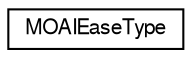 digraph G
{
  edge [fontname="FreeSans",fontsize="10",labelfontname="FreeSans",labelfontsize="10"];
  node [fontname="FreeSans",fontsize="10",shape=record];
  rankdir=LR;
  Node1 [label="MOAIEaseType",height=0.2,width=0.4,color="black", fillcolor="white", style="filled",URL="$class_m_o_a_i_ease_type.html",tooltip="Namespace to hold ease modes. Moai ease in/out has opposite meaning of Flash ease in/out..."];
}

